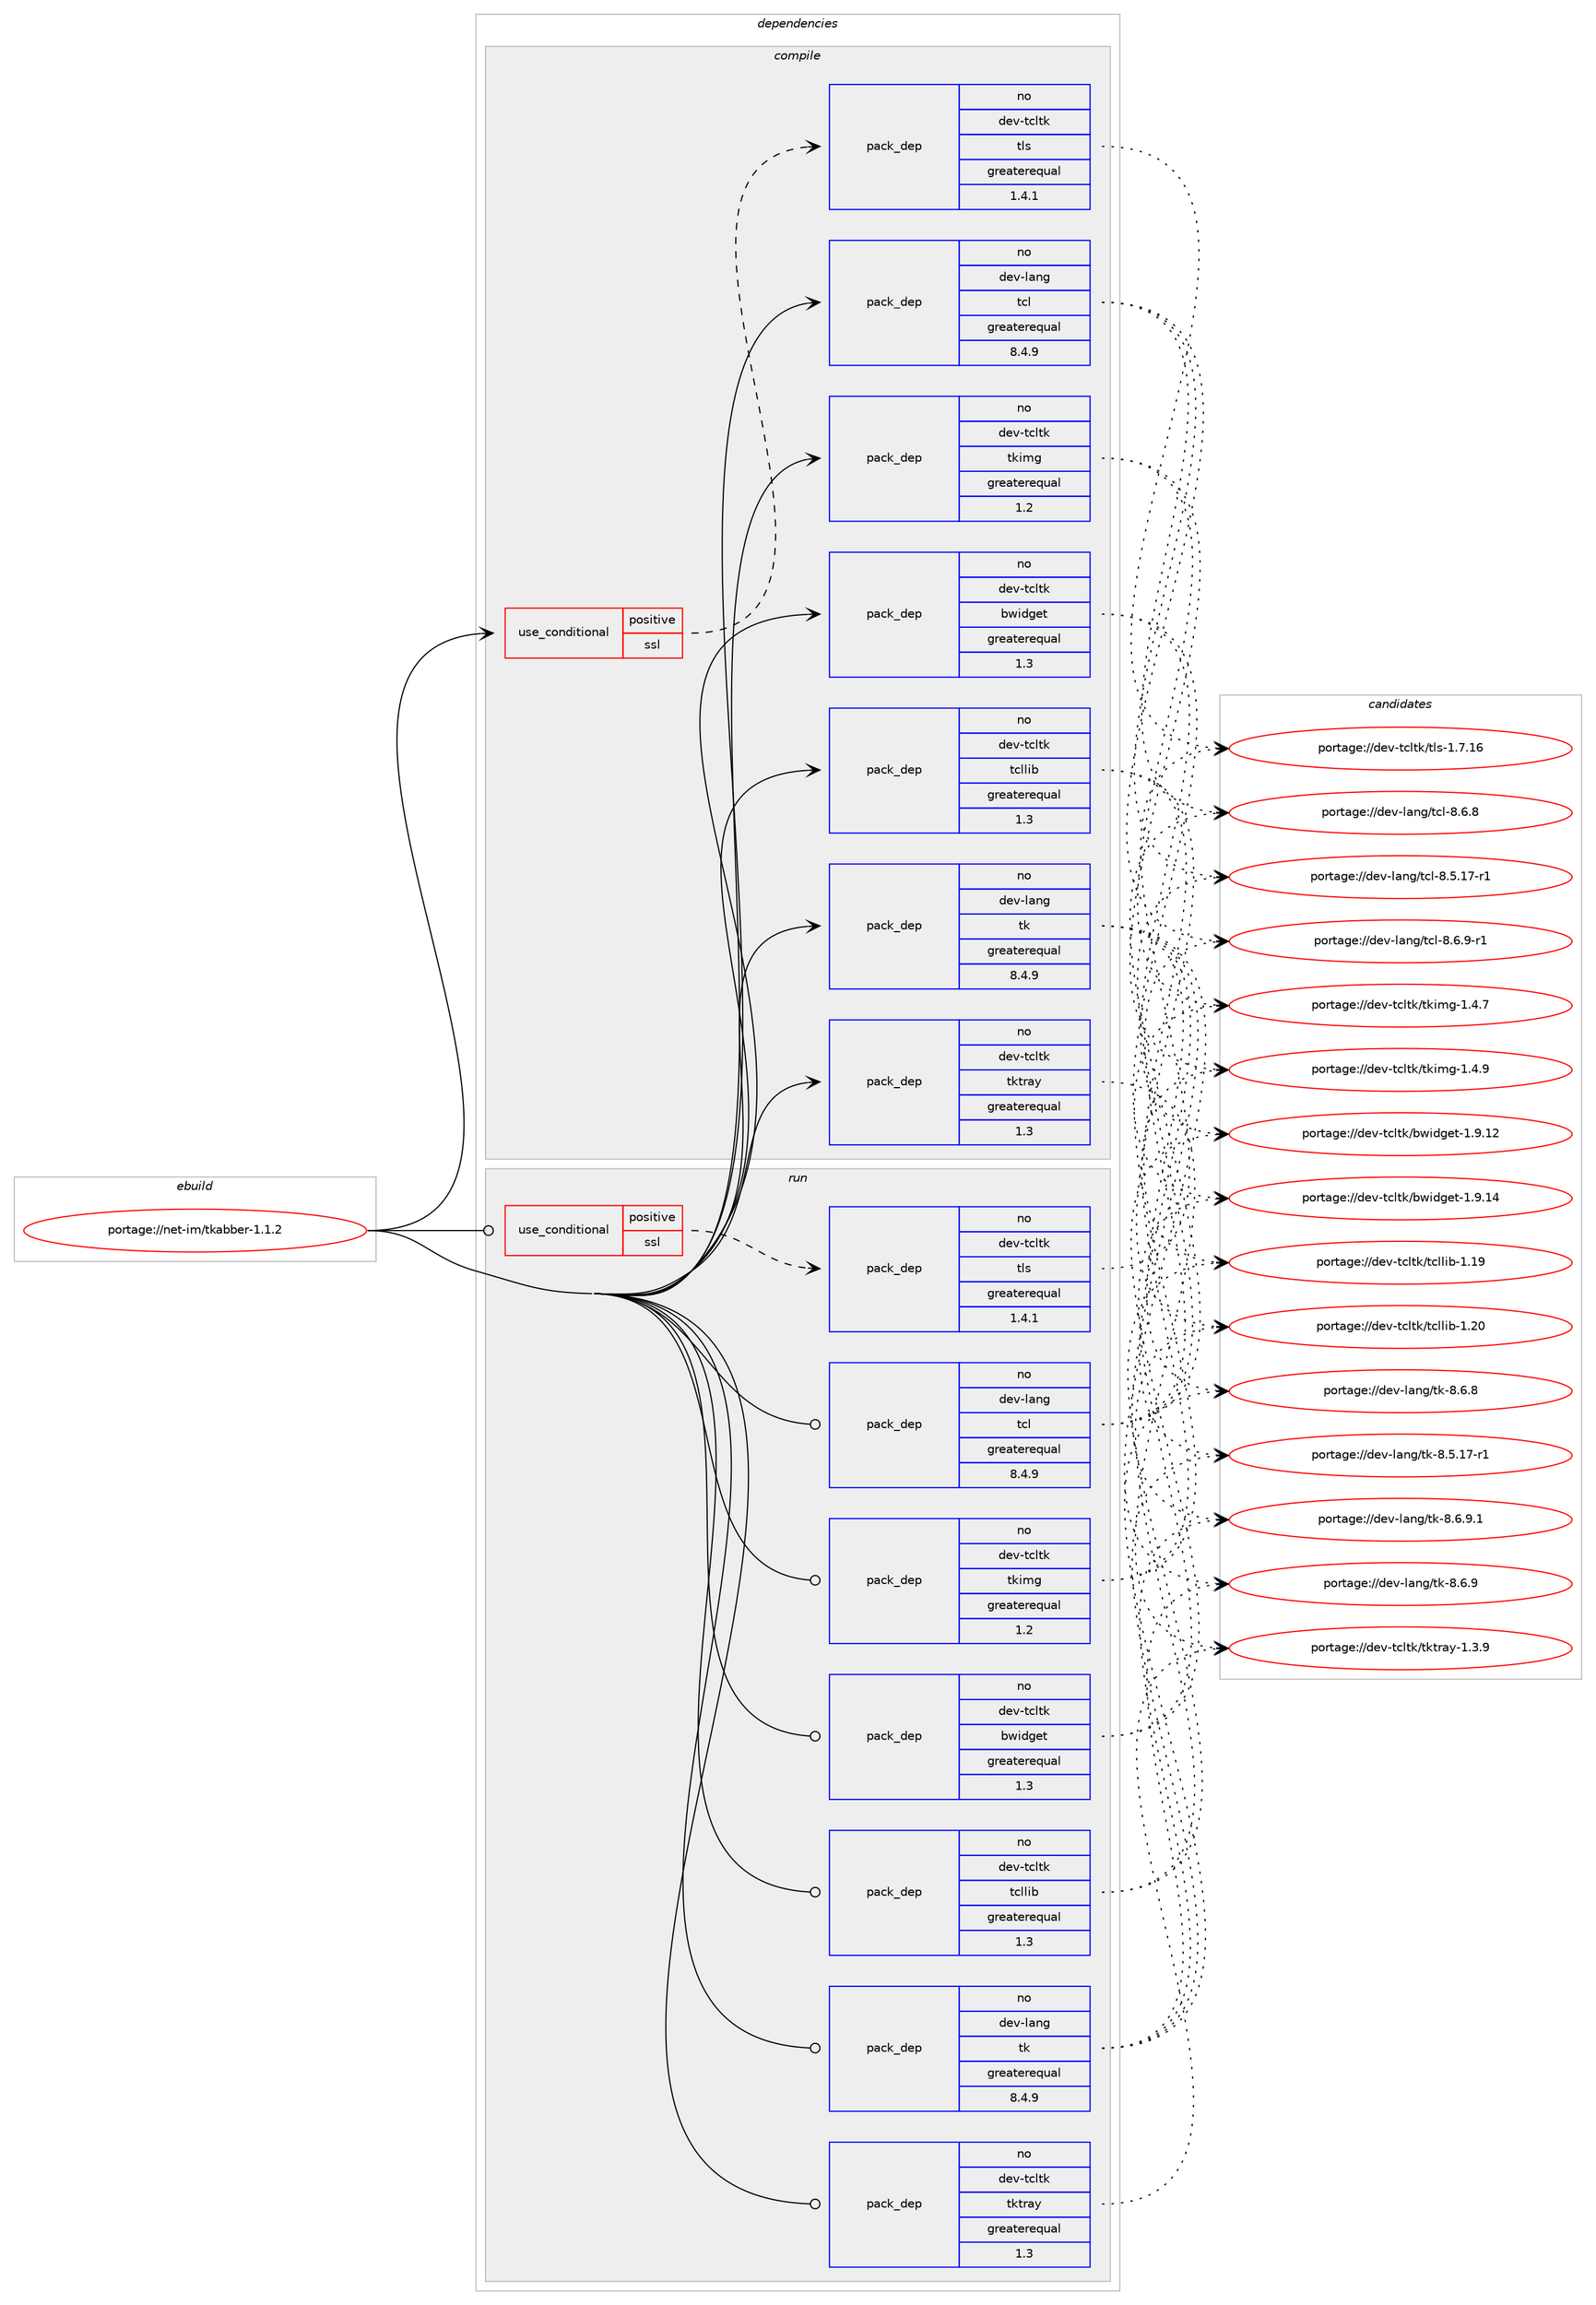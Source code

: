 digraph prolog {

# *************
# Graph options
# *************

newrank=true;
concentrate=true;
compound=true;
graph [rankdir=LR,fontname=Helvetica,fontsize=10,ranksep=1.5];#, ranksep=2.5, nodesep=0.2];
edge  [arrowhead=vee];
node  [fontname=Helvetica,fontsize=10];

# **********
# The ebuild
# **********

subgraph cluster_leftcol {
color=gray;
rank=same;
label=<<i>ebuild</i>>;
id [label="portage://net-im/tkabber-1.1.2", color=red, width=4, href="../net-im/tkabber-1.1.2.svg"];
}

# ****************
# The dependencies
# ****************

subgraph cluster_midcol {
color=gray;
label=<<i>dependencies</i>>;
subgraph cluster_compile {
fillcolor="#eeeeee";
style=filled;
label=<<i>compile</i>>;
subgraph cond834 {
dependency4851 [label=<<TABLE BORDER="0" CELLBORDER="1" CELLSPACING="0" CELLPADDING="4"><TR><TD ROWSPAN="3" CELLPADDING="10">use_conditional</TD></TR><TR><TD>positive</TD></TR><TR><TD>ssl</TD></TR></TABLE>>, shape=none, color=red];
subgraph pack3947 {
dependency4852 [label=<<TABLE BORDER="0" CELLBORDER="1" CELLSPACING="0" CELLPADDING="4" WIDTH="220"><TR><TD ROWSPAN="6" CELLPADDING="30">pack_dep</TD></TR><TR><TD WIDTH="110">no</TD></TR><TR><TD>dev-tcltk</TD></TR><TR><TD>tls</TD></TR><TR><TD>greaterequal</TD></TR><TR><TD>1.4.1</TD></TR></TABLE>>, shape=none, color=blue];
}
dependency4851:e -> dependency4852:w [weight=20,style="dashed",arrowhead="vee"];
}
id:e -> dependency4851:w [weight=20,style="solid",arrowhead="vee"];
subgraph pack3948 {
dependency4853 [label=<<TABLE BORDER="0" CELLBORDER="1" CELLSPACING="0" CELLPADDING="4" WIDTH="220"><TR><TD ROWSPAN="6" CELLPADDING="30">pack_dep</TD></TR><TR><TD WIDTH="110">no</TD></TR><TR><TD>dev-lang</TD></TR><TR><TD>tcl</TD></TR><TR><TD>greaterequal</TD></TR><TR><TD>8.4.9</TD></TR></TABLE>>, shape=none, color=blue];
}
id:e -> dependency4853:w [weight=20,style="solid",arrowhead="vee"];
subgraph pack3949 {
dependency4854 [label=<<TABLE BORDER="0" CELLBORDER="1" CELLSPACING="0" CELLPADDING="4" WIDTH="220"><TR><TD ROWSPAN="6" CELLPADDING="30">pack_dep</TD></TR><TR><TD WIDTH="110">no</TD></TR><TR><TD>dev-lang</TD></TR><TR><TD>tk</TD></TR><TR><TD>greaterequal</TD></TR><TR><TD>8.4.9</TD></TR></TABLE>>, shape=none, color=blue];
}
id:e -> dependency4854:w [weight=20,style="solid",arrowhead="vee"];
subgraph pack3950 {
dependency4855 [label=<<TABLE BORDER="0" CELLBORDER="1" CELLSPACING="0" CELLPADDING="4" WIDTH="220"><TR><TD ROWSPAN="6" CELLPADDING="30">pack_dep</TD></TR><TR><TD WIDTH="110">no</TD></TR><TR><TD>dev-tcltk</TD></TR><TR><TD>bwidget</TD></TR><TR><TD>greaterequal</TD></TR><TR><TD>1.3</TD></TR></TABLE>>, shape=none, color=blue];
}
id:e -> dependency4855:w [weight=20,style="solid",arrowhead="vee"];
subgraph pack3951 {
dependency4856 [label=<<TABLE BORDER="0" CELLBORDER="1" CELLSPACING="0" CELLPADDING="4" WIDTH="220"><TR><TD ROWSPAN="6" CELLPADDING="30">pack_dep</TD></TR><TR><TD WIDTH="110">no</TD></TR><TR><TD>dev-tcltk</TD></TR><TR><TD>tcllib</TD></TR><TR><TD>greaterequal</TD></TR><TR><TD>1.3</TD></TR></TABLE>>, shape=none, color=blue];
}
id:e -> dependency4856:w [weight=20,style="solid",arrowhead="vee"];
subgraph pack3952 {
dependency4857 [label=<<TABLE BORDER="0" CELLBORDER="1" CELLSPACING="0" CELLPADDING="4" WIDTH="220"><TR><TD ROWSPAN="6" CELLPADDING="30">pack_dep</TD></TR><TR><TD WIDTH="110">no</TD></TR><TR><TD>dev-tcltk</TD></TR><TR><TD>tkimg</TD></TR><TR><TD>greaterequal</TD></TR><TR><TD>1.2</TD></TR></TABLE>>, shape=none, color=blue];
}
id:e -> dependency4857:w [weight=20,style="solid",arrowhead="vee"];
subgraph pack3953 {
dependency4858 [label=<<TABLE BORDER="0" CELLBORDER="1" CELLSPACING="0" CELLPADDING="4" WIDTH="220"><TR><TD ROWSPAN="6" CELLPADDING="30">pack_dep</TD></TR><TR><TD WIDTH="110">no</TD></TR><TR><TD>dev-tcltk</TD></TR><TR><TD>tktray</TD></TR><TR><TD>greaterequal</TD></TR><TR><TD>1.3</TD></TR></TABLE>>, shape=none, color=blue];
}
id:e -> dependency4858:w [weight=20,style="solid",arrowhead="vee"];
}
subgraph cluster_compileandrun {
fillcolor="#eeeeee";
style=filled;
label=<<i>compile and run</i>>;
}
subgraph cluster_run {
fillcolor="#eeeeee";
style=filled;
label=<<i>run</i>>;
subgraph cond835 {
dependency4859 [label=<<TABLE BORDER="0" CELLBORDER="1" CELLSPACING="0" CELLPADDING="4"><TR><TD ROWSPAN="3" CELLPADDING="10">use_conditional</TD></TR><TR><TD>positive</TD></TR><TR><TD>ssl</TD></TR></TABLE>>, shape=none, color=red];
subgraph pack3954 {
dependency4860 [label=<<TABLE BORDER="0" CELLBORDER="1" CELLSPACING="0" CELLPADDING="4" WIDTH="220"><TR><TD ROWSPAN="6" CELLPADDING="30">pack_dep</TD></TR><TR><TD WIDTH="110">no</TD></TR><TR><TD>dev-tcltk</TD></TR><TR><TD>tls</TD></TR><TR><TD>greaterequal</TD></TR><TR><TD>1.4.1</TD></TR></TABLE>>, shape=none, color=blue];
}
dependency4859:e -> dependency4860:w [weight=20,style="dashed",arrowhead="vee"];
}
id:e -> dependency4859:w [weight=20,style="solid",arrowhead="odot"];
subgraph pack3955 {
dependency4861 [label=<<TABLE BORDER="0" CELLBORDER="1" CELLSPACING="0" CELLPADDING="4" WIDTH="220"><TR><TD ROWSPAN="6" CELLPADDING="30">pack_dep</TD></TR><TR><TD WIDTH="110">no</TD></TR><TR><TD>dev-lang</TD></TR><TR><TD>tcl</TD></TR><TR><TD>greaterequal</TD></TR><TR><TD>8.4.9</TD></TR></TABLE>>, shape=none, color=blue];
}
id:e -> dependency4861:w [weight=20,style="solid",arrowhead="odot"];
subgraph pack3956 {
dependency4862 [label=<<TABLE BORDER="0" CELLBORDER="1" CELLSPACING="0" CELLPADDING="4" WIDTH="220"><TR><TD ROWSPAN="6" CELLPADDING="30">pack_dep</TD></TR><TR><TD WIDTH="110">no</TD></TR><TR><TD>dev-lang</TD></TR><TR><TD>tk</TD></TR><TR><TD>greaterequal</TD></TR><TR><TD>8.4.9</TD></TR></TABLE>>, shape=none, color=blue];
}
id:e -> dependency4862:w [weight=20,style="solid",arrowhead="odot"];
subgraph pack3957 {
dependency4863 [label=<<TABLE BORDER="0" CELLBORDER="1" CELLSPACING="0" CELLPADDING="4" WIDTH="220"><TR><TD ROWSPAN="6" CELLPADDING="30">pack_dep</TD></TR><TR><TD WIDTH="110">no</TD></TR><TR><TD>dev-tcltk</TD></TR><TR><TD>bwidget</TD></TR><TR><TD>greaterequal</TD></TR><TR><TD>1.3</TD></TR></TABLE>>, shape=none, color=blue];
}
id:e -> dependency4863:w [weight=20,style="solid",arrowhead="odot"];
subgraph pack3958 {
dependency4864 [label=<<TABLE BORDER="0" CELLBORDER="1" CELLSPACING="0" CELLPADDING="4" WIDTH="220"><TR><TD ROWSPAN="6" CELLPADDING="30">pack_dep</TD></TR><TR><TD WIDTH="110">no</TD></TR><TR><TD>dev-tcltk</TD></TR><TR><TD>tcllib</TD></TR><TR><TD>greaterequal</TD></TR><TR><TD>1.3</TD></TR></TABLE>>, shape=none, color=blue];
}
id:e -> dependency4864:w [weight=20,style="solid",arrowhead="odot"];
subgraph pack3959 {
dependency4865 [label=<<TABLE BORDER="0" CELLBORDER="1" CELLSPACING="0" CELLPADDING="4" WIDTH="220"><TR><TD ROWSPAN="6" CELLPADDING="30">pack_dep</TD></TR><TR><TD WIDTH="110">no</TD></TR><TR><TD>dev-tcltk</TD></TR><TR><TD>tkimg</TD></TR><TR><TD>greaterequal</TD></TR><TR><TD>1.2</TD></TR></TABLE>>, shape=none, color=blue];
}
id:e -> dependency4865:w [weight=20,style="solid",arrowhead="odot"];
subgraph pack3960 {
dependency4866 [label=<<TABLE BORDER="0" CELLBORDER="1" CELLSPACING="0" CELLPADDING="4" WIDTH="220"><TR><TD ROWSPAN="6" CELLPADDING="30">pack_dep</TD></TR><TR><TD WIDTH="110">no</TD></TR><TR><TD>dev-tcltk</TD></TR><TR><TD>tktray</TD></TR><TR><TD>greaterequal</TD></TR><TR><TD>1.3</TD></TR></TABLE>>, shape=none, color=blue];
}
id:e -> dependency4866:w [weight=20,style="solid",arrowhead="odot"];
}
}

# **************
# The candidates
# **************

subgraph cluster_choices {
rank=same;
color=gray;
label=<<i>candidates</i>>;

subgraph choice3947 {
color=black;
nodesep=1;
choice10010111845116991081161074711610811545494655464954 [label="portage://dev-tcltk/tls-1.7.16", color=red, width=4,href="../dev-tcltk/tls-1.7.16.svg"];
dependency4852:e -> choice10010111845116991081161074711610811545494655464954:w [style=dotted,weight="100"];
}
subgraph choice3948 {
color=black;
nodesep=1;
choice100101118451089711010347116991084556465446574511449 [label="portage://dev-lang/tcl-8.6.9-r1", color=red, width=4,href="../dev-lang/tcl-8.6.9-r1.svg"];
choice10010111845108971101034711699108455646544656 [label="portage://dev-lang/tcl-8.6.8", color=red, width=4,href="../dev-lang/tcl-8.6.8.svg"];
choice10010111845108971101034711699108455646534649554511449 [label="portage://dev-lang/tcl-8.5.17-r1", color=red, width=4,href="../dev-lang/tcl-8.5.17-r1.svg"];
dependency4853:e -> choice100101118451089711010347116991084556465446574511449:w [style=dotted,weight="100"];
dependency4853:e -> choice10010111845108971101034711699108455646544656:w [style=dotted,weight="100"];
dependency4853:e -> choice10010111845108971101034711699108455646534649554511449:w [style=dotted,weight="100"];
}
subgraph choice3949 {
color=black;
nodesep=1;
choice1001011184510897110103471161074556465446574649 [label="portage://dev-lang/tk-8.6.9.1", color=red, width=4,href="../dev-lang/tk-8.6.9.1.svg"];
choice100101118451089711010347116107455646544657 [label="portage://dev-lang/tk-8.6.9", color=red, width=4,href="../dev-lang/tk-8.6.9.svg"];
choice100101118451089711010347116107455646544656 [label="portage://dev-lang/tk-8.6.8", color=red, width=4,href="../dev-lang/tk-8.6.8.svg"];
choice100101118451089711010347116107455646534649554511449 [label="portage://dev-lang/tk-8.5.17-r1", color=red, width=4,href="../dev-lang/tk-8.5.17-r1.svg"];
dependency4854:e -> choice1001011184510897110103471161074556465446574649:w [style=dotted,weight="100"];
dependency4854:e -> choice100101118451089711010347116107455646544657:w [style=dotted,weight="100"];
dependency4854:e -> choice100101118451089711010347116107455646544656:w [style=dotted,weight="100"];
dependency4854:e -> choice100101118451089711010347116107455646534649554511449:w [style=dotted,weight="100"];
}
subgraph choice3950 {
color=black;
nodesep=1;
choice1001011184511699108116107479811910510010310111645494657464952 [label="portage://dev-tcltk/bwidget-1.9.14", color=red, width=4,href="../dev-tcltk/bwidget-1.9.14.svg"];
choice1001011184511699108116107479811910510010310111645494657464950 [label="portage://dev-tcltk/bwidget-1.9.12", color=red, width=4,href="../dev-tcltk/bwidget-1.9.12.svg"];
dependency4855:e -> choice1001011184511699108116107479811910510010310111645494657464952:w [style=dotted,weight="100"];
dependency4855:e -> choice1001011184511699108116107479811910510010310111645494657464950:w [style=dotted,weight="100"];
}
subgraph choice3951 {
color=black;
nodesep=1;
choice10010111845116991081161074711699108108105984549465048 [label="portage://dev-tcltk/tcllib-1.20", color=red, width=4,href="../dev-tcltk/tcllib-1.20.svg"];
choice10010111845116991081161074711699108108105984549464957 [label="portage://dev-tcltk/tcllib-1.19", color=red, width=4,href="../dev-tcltk/tcllib-1.19.svg"];
dependency4856:e -> choice10010111845116991081161074711699108108105984549465048:w [style=dotted,weight="100"];
dependency4856:e -> choice10010111845116991081161074711699108108105984549464957:w [style=dotted,weight="100"];
}
subgraph choice3952 {
color=black;
nodesep=1;
choice100101118451169910811610747116107105109103454946524657 [label="portage://dev-tcltk/tkimg-1.4.9", color=red, width=4,href="../dev-tcltk/tkimg-1.4.9.svg"];
choice100101118451169910811610747116107105109103454946524655 [label="portage://dev-tcltk/tkimg-1.4.7", color=red, width=4,href="../dev-tcltk/tkimg-1.4.7.svg"];
dependency4857:e -> choice100101118451169910811610747116107105109103454946524657:w [style=dotted,weight="100"];
dependency4857:e -> choice100101118451169910811610747116107105109103454946524655:w [style=dotted,weight="100"];
}
subgraph choice3953 {
color=black;
nodesep=1;
choice10010111845116991081161074711610711611497121454946514657 [label="portage://dev-tcltk/tktray-1.3.9", color=red, width=4,href="../dev-tcltk/tktray-1.3.9.svg"];
dependency4858:e -> choice10010111845116991081161074711610711611497121454946514657:w [style=dotted,weight="100"];
}
subgraph choice3954 {
color=black;
nodesep=1;
choice10010111845116991081161074711610811545494655464954 [label="portage://dev-tcltk/tls-1.7.16", color=red, width=4,href="../dev-tcltk/tls-1.7.16.svg"];
dependency4860:e -> choice10010111845116991081161074711610811545494655464954:w [style=dotted,weight="100"];
}
subgraph choice3955 {
color=black;
nodesep=1;
choice100101118451089711010347116991084556465446574511449 [label="portage://dev-lang/tcl-8.6.9-r1", color=red, width=4,href="../dev-lang/tcl-8.6.9-r1.svg"];
choice10010111845108971101034711699108455646544656 [label="portage://dev-lang/tcl-8.6.8", color=red, width=4,href="../dev-lang/tcl-8.6.8.svg"];
choice10010111845108971101034711699108455646534649554511449 [label="portage://dev-lang/tcl-8.5.17-r1", color=red, width=4,href="../dev-lang/tcl-8.5.17-r1.svg"];
dependency4861:e -> choice100101118451089711010347116991084556465446574511449:w [style=dotted,weight="100"];
dependency4861:e -> choice10010111845108971101034711699108455646544656:w [style=dotted,weight="100"];
dependency4861:e -> choice10010111845108971101034711699108455646534649554511449:w [style=dotted,weight="100"];
}
subgraph choice3956 {
color=black;
nodesep=1;
choice1001011184510897110103471161074556465446574649 [label="portage://dev-lang/tk-8.6.9.1", color=red, width=4,href="../dev-lang/tk-8.6.9.1.svg"];
choice100101118451089711010347116107455646544657 [label="portage://dev-lang/tk-8.6.9", color=red, width=4,href="../dev-lang/tk-8.6.9.svg"];
choice100101118451089711010347116107455646544656 [label="portage://dev-lang/tk-8.6.8", color=red, width=4,href="../dev-lang/tk-8.6.8.svg"];
choice100101118451089711010347116107455646534649554511449 [label="portage://dev-lang/tk-8.5.17-r1", color=red, width=4,href="../dev-lang/tk-8.5.17-r1.svg"];
dependency4862:e -> choice1001011184510897110103471161074556465446574649:w [style=dotted,weight="100"];
dependency4862:e -> choice100101118451089711010347116107455646544657:w [style=dotted,weight="100"];
dependency4862:e -> choice100101118451089711010347116107455646544656:w [style=dotted,weight="100"];
dependency4862:e -> choice100101118451089711010347116107455646534649554511449:w [style=dotted,weight="100"];
}
subgraph choice3957 {
color=black;
nodesep=1;
choice1001011184511699108116107479811910510010310111645494657464952 [label="portage://dev-tcltk/bwidget-1.9.14", color=red, width=4,href="../dev-tcltk/bwidget-1.9.14.svg"];
choice1001011184511699108116107479811910510010310111645494657464950 [label="portage://dev-tcltk/bwidget-1.9.12", color=red, width=4,href="../dev-tcltk/bwidget-1.9.12.svg"];
dependency4863:e -> choice1001011184511699108116107479811910510010310111645494657464952:w [style=dotted,weight="100"];
dependency4863:e -> choice1001011184511699108116107479811910510010310111645494657464950:w [style=dotted,weight="100"];
}
subgraph choice3958 {
color=black;
nodesep=1;
choice10010111845116991081161074711699108108105984549465048 [label="portage://dev-tcltk/tcllib-1.20", color=red, width=4,href="../dev-tcltk/tcllib-1.20.svg"];
choice10010111845116991081161074711699108108105984549464957 [label="portage://dev-tcltk/tcllib-1.19", color=red, width=4,href="../dev-tcltk/tcllib-1.19.svg"];
dependency4864:e -> choice10010111845116991081161074711699108108105984549465048:w [style=dotted,weight="100"];
dependency4864:e -> choice10010111845116991081161074711699108108105984549464957:w [style=dotted,weight="100"];
}
subgraph choice3959 {
color=black;
nodesep=1;
choice100101118451169910811610747116107105109103454946524657 [label="portage://dev-tcltk/tkimg-1.4.9", color=red, width=4,href="../dev-tcltk/tkimg-1.4.9.svg"];
choice100101118451169910811610747116107105109103454946524655 [label="portage://dev-tcltk/tkimg-1.4.7", color=red, width=4,href="../dev-tcltk/tkimg-1.4.7.svg"];
dependency4865:e -> choice100101118451169910811610747116107105109103454946524657:w [style=dotted,weight="100"];
dependency4865:e -> choice100101118451169910811610747116107105109103454946524655:w [style=dotted,weight="100"];
}
subgraph choice3960 {
color=black;
nodesep=1;
choice10010111845116991081161074711610711611497121454946514657 [label="portage://dev-tcltk/tktray-1.3.9", color=red, width=4,href="../dev-tcltk/tktray-1.3.9.svg"];
dependency4866:e -> choice10010111845116991081161074711610711611497121454946514657:w [style=dotted,weight="100"];
}
}

}
